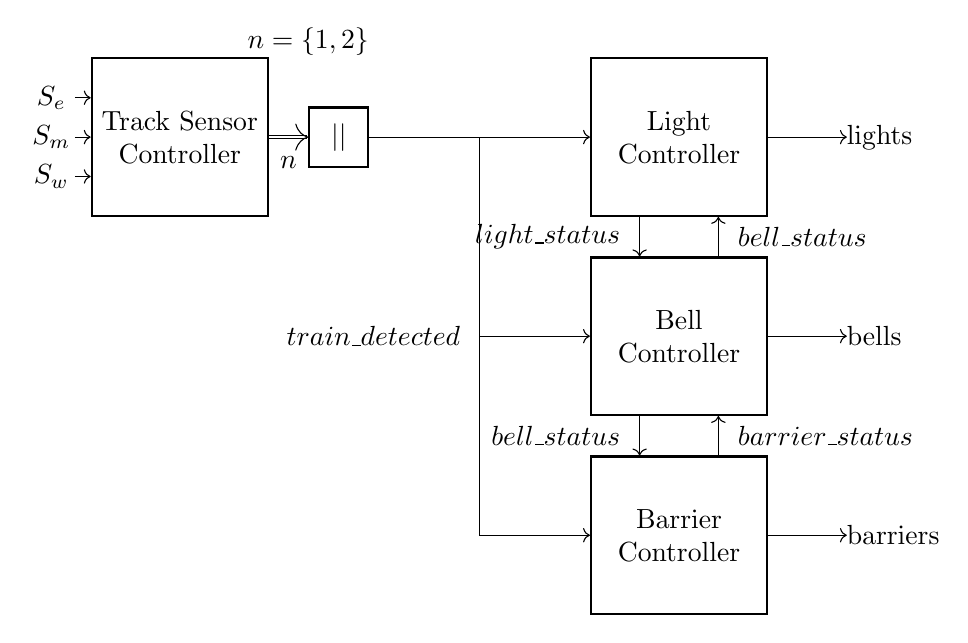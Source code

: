 \begin{tikzpicture}[
	system/.style={draw,thick,minimum width = 2cm,minimum height = 2cm,text width=2cm,align=center},
	or/.style={draw,thick,minimum size = 0.75cm},
	signal/.style={node distance = 0.5cm,inner sep=0pt,outer sep=0pt,minimum width=0.6cm}]


	\node[system] (sensors) {Track Sensor \\ Controller};
	\node[or,right = 0.5cm of sensors] (or) {$||$};
	\node[system,right = 2.8cm of or] (lights) {Light \\ Controller};
	\node[system,below = 0.5cm of lights] (bells) {Bell \\ Controller};
	\node[system,below = 0.5cm of bells] (barriers) {Barrier \\ Controller};


	\node[signal, left=0.2cm of sensors] (sm) {$S_m$};
	\node[signal, above of=sm] (se) {$S_e$};
	\node[signal, below of=sm] (sw) {$S_w$};

	\node[signal, right=1cm of lights] (act_lights) {lights};
	\node[signal, right=1cm of bells] (act_bells) {bells};
	\node[signal, right=1cm of barriers] (act_barriers) {barriers};

	\draw[->] (lights) -- (act_lights);
	\draw[->] (bells) -- (act_bells);
	\draw[->] (barriers) -- (act_barriers);

	\draw[->] (sm) -- (sensors);

	\path[] let \p1=(se) in coordinate (sensor_input_e) at (sensors.west|- 52,\y1);
	\path[] let \p1=(sw) in coordinate (sensor_input_w) at (sensors.west|- 52,\y1);

	\draw[->] (se) -- (sensor_input_e);
	\draw[->] (sw) -- (sensor_input_w);

	\draw[->,double,thin] (sensors) -- node [midway,text width=1.5cm,label={below:$n$}] {} (or);
	\draw[->] (or) -- node [midway] (mid) {}(lights);
	\draw[->] ($(lights.south)-(0.5,0)$) --node [midway,label={left:$light\_status$}] {} ($(bells.north)-(0.5,0)$);
	\draw[->] ($(bells.north)+(0.5,0)$) --node [midway,label={right:$bell\_status$}] {} ($(lights.south)+(0.5,0)$);
	\draw[->] ($(bells.south)-(0.5,0)$) --node [midway,label={left:$bell\_status$}] {} ($(barriers.north)-(0.5,0)$);
	\draw[->] ($(barriers.north)+(0.5,0)$) --node [midway,label={right:$barrier\_status$}] {} ($(bells.south)+(0.5,0)$);
	\draw[->] (mid.center) |- node[midway,label={left:$train\_detected$}] (bell_left) {} node[near start] {} (bells.west);
	\draw[->] (bell_left.center) |- (barriers.west);

	%\path coordinate (vector) at ($(sensors.north east)+(1,1)$);
	\node[signal] at ($(sensors.north east)+(0.5,0.2)$) (bottom2) {$n = \{1,2\}$};

\end{tikzpicture}